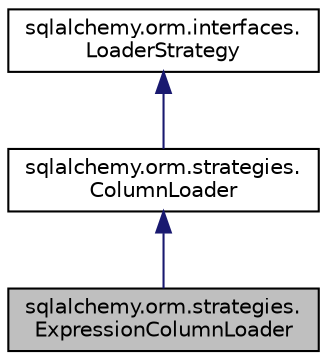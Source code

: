 digraph "sqlalchemy.orm.strategies.ExpressionColumnLoader"
{
 // LATEX_PDF_SIZE
  edge [fontname="Helvetica",fontsize="10",labelfontname="Helvetica",labelfontsize="10"];
  node [fontname="Helvetica",fontsize="10",shape=record];
  Node1 [label="sqlalchemy.orm.strategies.\lExpressionColumnLoader",height=0.2,width=0.4,color="black", fillcolor="grey75", style="filled", fontcolor="black",tooltip=" "];
  Node2 -> Node1 [dir="back",color="midnightblue",fontsize="10",style="solid",fontname="Helvetica"];
  Node2 [label="sqlalchemy.orm.strategies.\lColumnLoader",height=0.2,width=0.4,color="black", fillcolor="white", style="filled",URL="$classsqlalchemy_1_1orm_1_1strategies_1_1ColumnLoader.html",tooltip=" "];
  Node3 -> Node2 [dir="back",color="midnightblue",fontsize="10",style="solid",fontname="Helvetica"];
  Node3 [label="sqlalchemy.orm.interfaces.\lLoaderStrategy",height=0.2,width=0.4,color="black", fillcolor="white", style="filled",URL="$classsqlalchemy_1_1orm_1_1interfaces_1_1LoaderStrategy.html",tooltip=" "];
}
